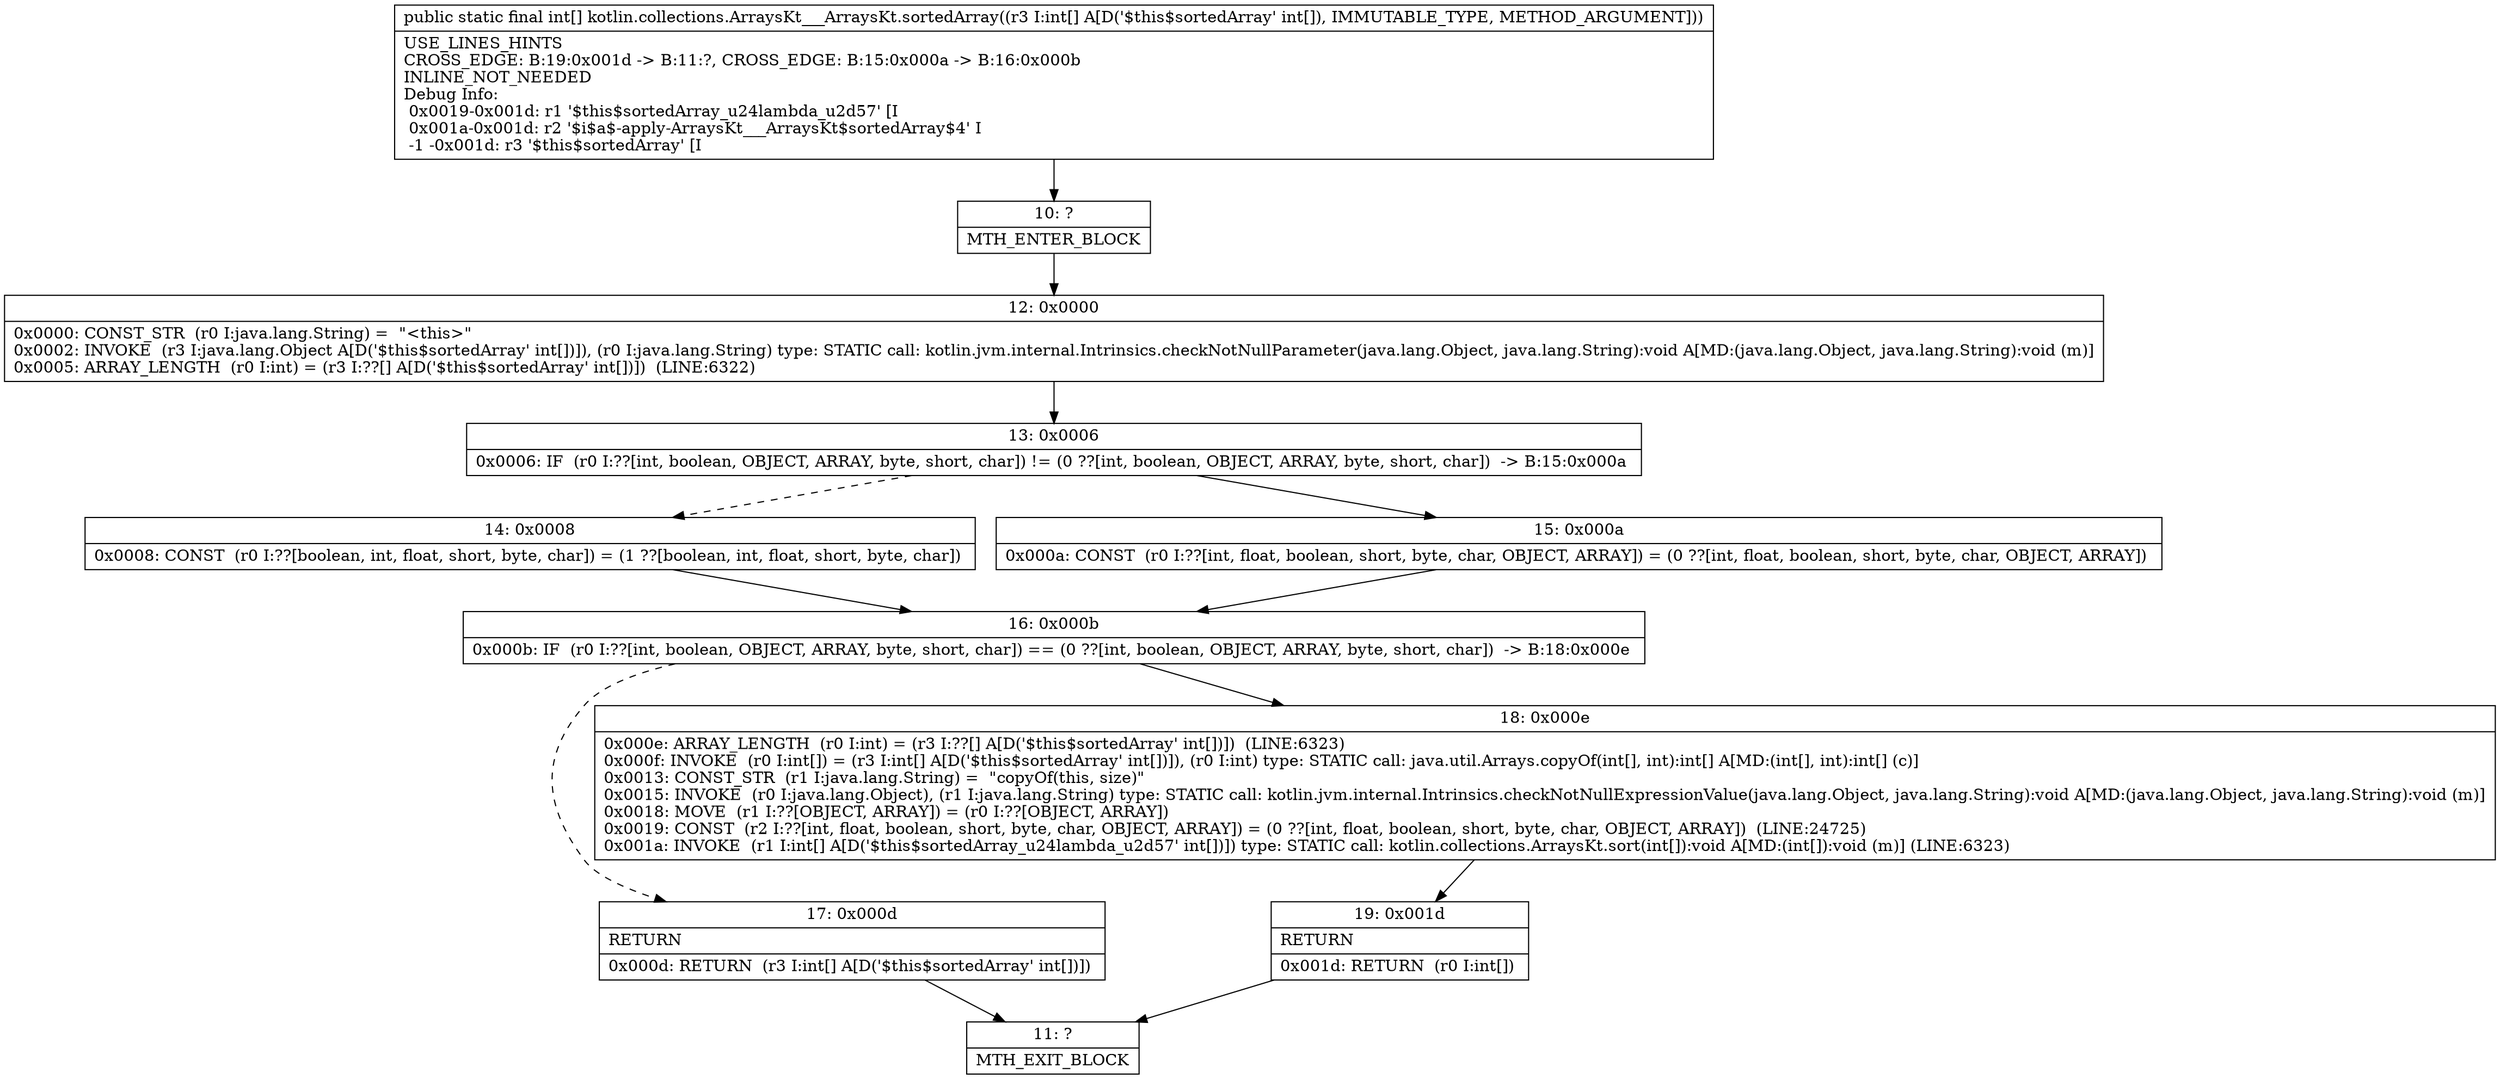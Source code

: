digraph "CFG forkotlin.collections.ArraysKt___ArraysKt.sortedArray([I)[I" {
Node_10 [shape=record,label="{10\:\ ?|MTH_ENTER_BLOCK\l}"];
Node_12 [shape=record,label="{12\:\ 0x0000|0x0000: CONST_STR  (r0 I:java.lang.String) =  \"\<this\>\" \l0x0002: INVOKE  (r3 I:java.lang.Object A[D('$this$sortedArray' int[])]), (r0 I:java.lang.String) type: STATIC call: kotlin.jvm.internal.Intrinsics.checkNotNullParameter(java.lang.Object, java.lang.String):void A[MD:(java.lang.Object, java.lang.String):void (m)]\l0x0005: ARRAY_LENGTH  (r0 I:int) = (r3 I:??[] A[D('$this$sortedArray' int[])])  (LINE:6322)\l}"];
Node_13 [shape=record,label="{13\:\ 0x0006|0x0006: IF  (r0 I:??[int, boolean, OBJECT, ARRAY, byte, short, char]) != (0 ??[int, boolean, OBJECT, ARRAY, byte, short, char])  \-\> B:15:0x000a \l}"];
Node_14 [shape=record,label="{14\:\ 0x0008|0x0008: CONST  (r0 I:??[boolean, int, float, short, byte, char]) = (1 ??[boolean, int, float, short, byte, char]) \l}"];
Node_16 [shape=record,label="{16\:\ 0x000b|0x000b: IF  (r0 I:??[int, boolean, OBJECT, ARRAY, byte, short, char]) == (0 ??[int, boolean, OBJECT, ARRAY, byte, short, char])  \-\> B:18:0x000e \l}"];
Node_17 [shape=record,label="{17\:\ 0x000d|RETURN\l|0x000d: RETURN  (r3 I:int[] A[D('$this$sortedArray' int[])]) \l}"];
Node_11 [shape=record,label="{11\:\ ?|MTH_EXIT_BLOCK\l}"];
Node_18 [shape=record,label="{18\:\ 0x000e|0x000e: ARRAY_LENGTH  (r0 I:int) = (r3 I:??[] A[D('$this$sortedArray' int[])])  (LINE:6323)\l0x000f: INVOKE  (r0 I:int[]) = (r3 I:int[] A[D('$this$sortedArray' int[])]), (r0 I:int) type: STATIC call: java.util.Arrays.copyOf(int[], int):int[] A[MD:(int[], int):int[] (c)]\l0x0013: CONST_STR  (r1 I:java.lang.String) =  \"copyOf(this, size)\" \l0x0015: INVOKE  (r0 I:java.lang.Object), (r1 I:java.lang.String) type: STATIC call: kotlin.jvm.internal.Intrinsics.checkNotNullExpressionValue(java.lang.Object, java.lang.String):void A[MD:(java.lang.Object, java.lang.String):void (m)]\l0x0018: MOVE  (r1 I:??[OBJECT, ARRAY]) = (r0 I:??[OBJECT, ARRAY]) \l0x0019: CONST  (r2 I:??[int, float, boolean, short, byte, char, OBJECT, ARRAY]) = (0 ??[int, float, boolean, short, byte, char, OBJECT, ARRAY])  (LINE:24725)\l0x001a: INVOKE  (r1 I:int[] A[D('$this$sortedArray_u24lambda_u2d57' int[])]) type: STATIC call: kotlin.collections.ArraysKt.sort(int[]):void A[MD:(int[]):void (m)] (LINE:6323)\l}"];
Node_19 [shape=record,label="{19\:\ 0x001d|RETURN\l|0x001d: RETURN  (r0 I:int[]) \l}"];
Node_15 [shape=record,label="{15\:\ 0x000a|0x000a: CONST  (r0 I:??[int, float, boolean, short, byte, char, OBJECT, ARRAY]) = (0 ??[int, float, boolean, short, byte, char, OBJECT, ARRAY]) \l}"];
MethodNode[shape=record,label="{public static final int[] kotlin.collections.ArraysKt___ArraysKt.sortedArray((r3 I:int[] A[D('$this$sortedArray' int[]), IMMUTABLE_TYPE, METHOD_ARGUMENT]))  | USE_LINES_HINTS\lCROSS_EDGE: B:19:0x001d \-\> B:11:?, CROSS_EDGE: B:15:0x000a \-\> B:16:0x000b\lINLINE_NOT_NEEDED\lDebug Info:\l  0x0019\-0x001d: r1 '$this$sortedArray_u24lambda_u2d57' [I\l  0x001a\-0x001d: r2 '$i$a$\-apply\-ArraysKt___ArraysKt$sortedArray$4' I\l  \-1 \-0x001d: r3 '$this$sortedArray' [I\l}"];
MethodNode -> Node_10;Node_10 -> Node_12;
Node_12 -> Node_13;
Node_13 -> Node_14[style=dashed];
Node_13 -> Node_15;
Node_14 -> Node_16;
Node_16 -> Node_17[style=dashed];
Node_16 -> Node_18;
Node_17 -> Node_11;
Node_18 -> Node_19;
Node_19 -> Node_11;
Node_15 -> Node_16;
}


